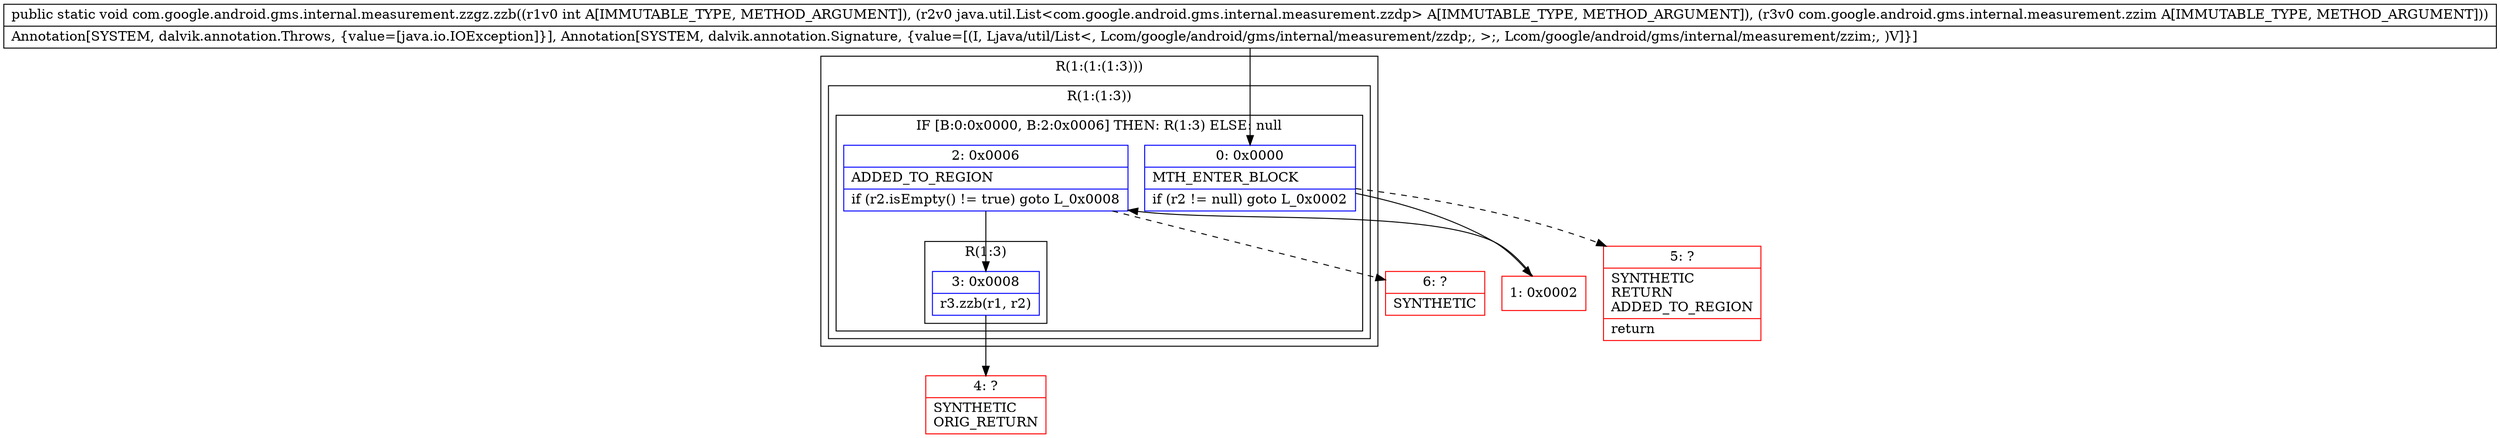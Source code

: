 digraph "CFG forcom.google.android.gms.internal.measurement.zzgz.zzb(ILjava\/util\/List;Lcom\/google\/android\/gms\/internal\/measurement\/zzim;)V" {
subgraph cluster_Region_1295569039 {
label = "R(1:(1:(1:3)))";
node [shape=record,color=blue];
subgraph cluster_Region_506737606 {
label = "R(1:(1:3))";
node [shape=record,color=blue];
subgraph cluster_IfRegion_505074978 {
label = "IF [B:0:0x0000, B:2:0x0006] THEN: R(1:3) ELSE: null";
node [shape=record,color=blue];
Node_0 [shape=record,label="{0\:\ 0x0000|MTH_ENTER_BLOCK\l|if (r2 != null) goto L_0x0002\l}"];
Node_2 [shape=record,label="{2\:\ 0x0006|ADDED_TO_REGION\l|if (r2.isEmpty() != true) goto L_0x0008\l}"];
subgraph cluster_Region_199912790 {
label = "R(1:3)";
node [shape=record,color=blue];
Node_3 [shape=record,label="{3\:\ 0x0008|r3.zzb(r1, r2)\l}"];
}
}
}
}
Node_1 [shape=record,color=red,label="{1\:\ 0x0002}"];
Node_4 [shape=record,color=red,label="{4\:\ ?|SYNTHETIC\lORIG_RETURN\l}"];
Node_5 [shape=record,color=red,label="{5\:\ ?|SYNTHETIC\lRETURN\lADDED_TO_REGION\l|return\l}"];
Node_6 [shape=record,color=red,label="{6\:\ ?|SYNTHETIC\l}"];
MethodNode[shape=record,label="{public static void com.google.android.gms.internal.measurement.zzgz.zzb((r1v0 int A[IMMUTABLE_TYPE, METHOD_ARGUMENT]), (r2v0 java.util.List\<com.google.android.gms.internal.measurement.zzdp\> A[IMMUTABLE_TYPE, METHOD_ARGUMENT]), (r3v0 com.google.android.gms.internal.measurement.zzim A[IMMUTABLE_TYPE, METHOD_ARGUMENT]))  | Annotation[SYSTEM, dalvik.annotation.Throws, \{value=[java.io.IOException]\}], Annotation[SYSTEM, dalvik.annotation.Signature, \{value=[(I, Ljava\/util\/List\<, Lcom\/google\/android\/gms\/internal\/measurement\/zzdp;, \>;, Lcom\/google\/android\/gms\/internal\/measurement\/zzim;, )V]\}]\l}"];
MethodNode -> Node_0;
Node_0 -> Node_1;
Node_0 -> Node_5[style=dashed];
Node_2 -> Node_3;
Node_2 -> Node_6[style=dashed];
Node_3 -> Node_4;
Node_1 -> Node_2;
}

